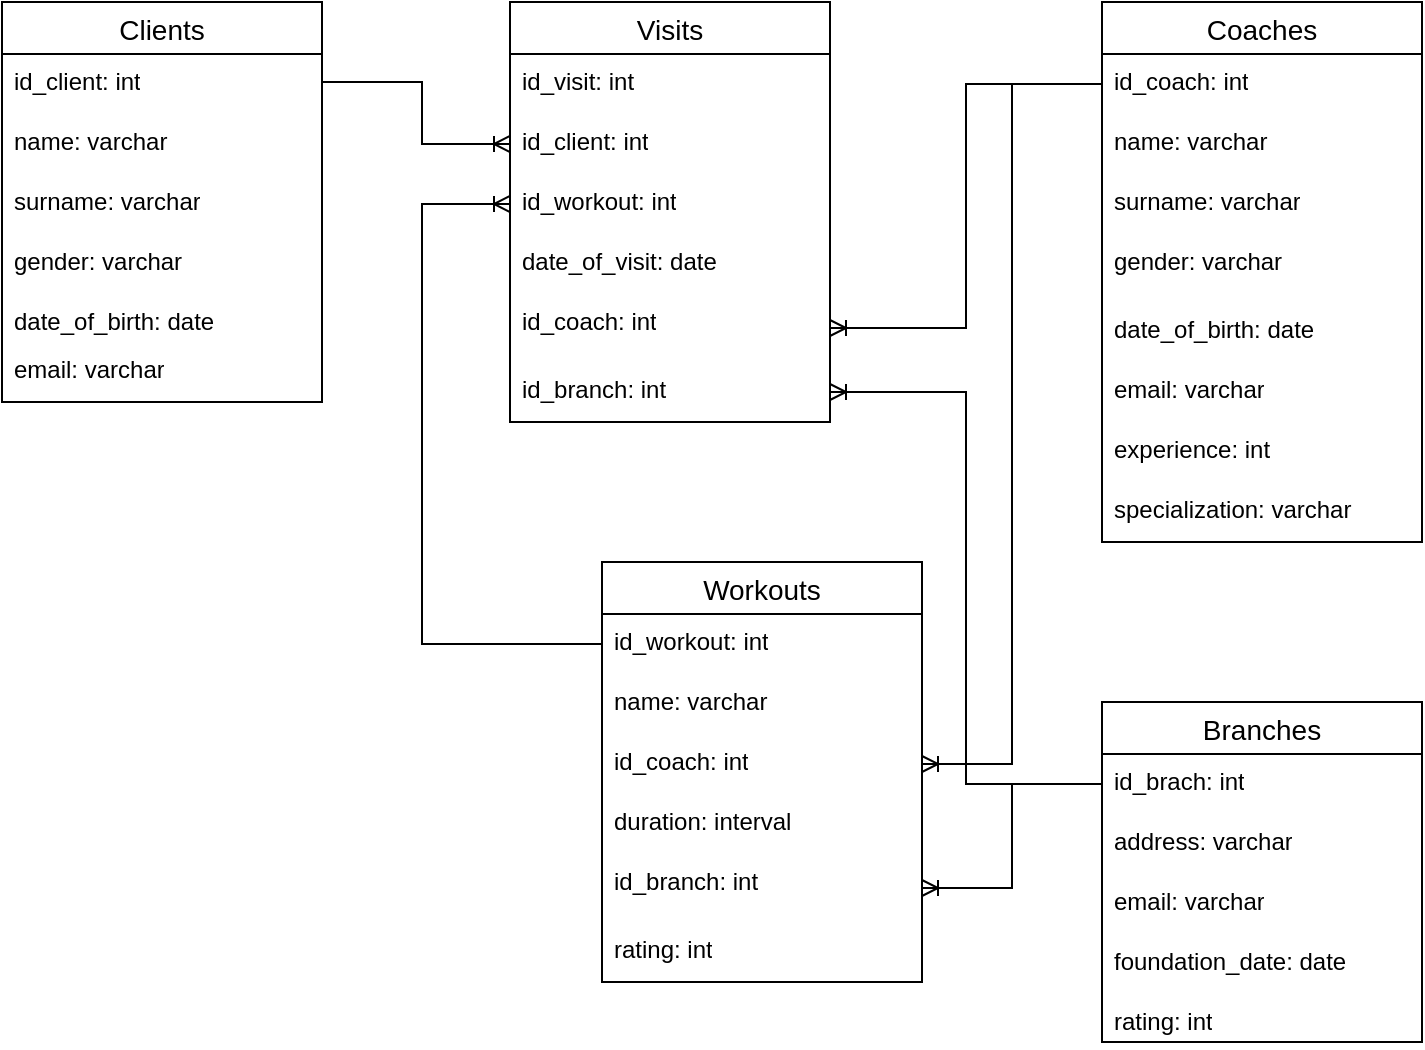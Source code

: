 <mxfile version="21.7.5" type="device" pages="2">
  <diagram id="_36kY9_IeTx-y85rGqsb" name="Page-2">
    <mxGraphModel dx="1620" dy="843" grid="1" gridSize="10" guides="1" tooltips="1" connect="1" arrows="1" fold="1" page="1" pageScale="1" pageWidth="827" pageHeight="1169" math="0" shadow="0">
      <root>
        <mxCell id="T2WFoz6-4aseo1yYDKCc-0" />
        <mxCell id="T2WFoz6-4aseo1yYDKCc-1" parent="T2WFoz6-4aseo1yYDKCc-0" />
        <mxCell id="22Q-Z8S6hGkLFM_43KHk-39" value="Clients" style="swimlane;fontStyle=0;childLayout=stackLayout;horizontal=1;startSize=26;horizontalStack=0;resizeParent=1;resizeParentMax=0;resizeLast=0;collapsible=1;marginBottom=0;align=center;fontSize=14;" parent="T2WFoz6-4aseo1yYDKCc-1" vertex="1">
          <mxGeometry x="80" y="160" width="160" height="200" as="geometry" />
        </mxCell>
        <mxCell id="22Q-Z8S6hGkLFM_43KHk-40" value="id_client: int" style="text;strokeColor=none;fillColor=none;spacingLeft=4;spacingRight=4;overflow=hidden;rotatable=0;points=[[0,0.5],[1,0.5]];portConstraint=eastwest;fontSize=12;whiteSpace=wrap;html=1;" parent="22Q-Z8S6hGkLFM_43KHk-39" vertex="1">
          <mxGeometry y="26" width="160" height="30" as="geometry" />
        </mxCell>
        <mxCell id="22Q-Z8S6hGkLFM_43KHk-41" value="name: varchar" style="text;strokeColor=none;fillColor=none;spacingLeft=4;spacingRight=4;overflow=hidden;rotatable=0;points=[[0,0.5],[1,0.5]];portConstraint=eastwest;fontSize=12;whiteSpace=wrap;html=1;" parent="22Q-Z8S6hGkLFM_43KHk-39" vertex="1">
          <mxGeometry y="56" width="160" height="30" as="geometry" />
        </mxCell>
        <mxCell id="22Q-Z8S6hGkLFM_43KHk-43" value="surname: varchar" style="text;strokeColor=none;fillColor=none;spacingLeft=4;spacingRight=4;overflow=hidden;rotatable=0;points=[[0,0.5],[1,0.5]];portConstraint=eastwest;fontSize=12;whiteSpace=wrap;html=1;" parent="22Q-Z8S6hGkLFM_43KHk-39" vertex="1">
          <mxGeometry y="86" width="160" height="30" as="geometry" />
        </mxCell>
        <mxCell id="22Q-Z8S6hGkLFM_43KHk-44" value="gender: varchar" style="text;strokeColor=none;fillColor=none;spacingLeft=4;spacingRight=4;overflow=hidden;rotatable=0;points=[[0,0.5],[1,0.5]];portConstraint=eastwest;fontSize=12;whiteSpace=wrap;html=1;" parent="22Q-Z8S6hGkLFM_43KHk-39" vertex="1">
          <mxGeometry y="116" width="160" height="30" as="geometry" />
        </mxCell>
        <mxCell id="22Q-Z8S6hGkLFM_43KHk-42" value="date_of_birth: date" style="text;strokeColor=none;fillColor=none;spacingLeft=4;spacingRight=4;overflow=hidden;rotatable=0;points=[[0,0.5],[1,0.5]];portConstraint=eastwest;fontSize=12;whiteSpace=wrap;html=1;" parent="22Q-Z8S6hGkLFM_43KHk-39" vertex="1">
          <mxGeometry y="146" width="160" height="24" as="geometry" />
        </mxCell>
        <mxCell id="22Q-Z8S6hGkLFM_43KHk-45" value="email: varchar" style="text;strokeColor=none;fillColor=none;spacingLeft=4;spacingRight=4;overflow=hidden;rotatable=0;points=[[0,0.5],[1,0.5]];portConstraint=eastwest;fontSize=12;whiteSpace=wrap;html=1;" parent="22Q-Z8S6hGkLFM_43KHk-39" vertex="1">
          <mxGeometry y="170" width="160" height="30" as="geometry" />
        </mxCell>
        <mxCell id="22Q-Z8S6hGkLFM_43KHk-46" value="Coaches" style="swimlane;fontStyle=0;childLayout=stackLayout;horizontal=1;startSize=26;horizontalStack=0;resizeParent=1;resizeParentMax=0;resizeLast=0;collapsible=1;marginBottom=0;align=center;fontSize=14;" parent="T2WFoz6-4aseo1yYDKCc-1" vertex="1">
          <mxGeometry x="630" y="160" width="160" height="270" as="geometry" />
        </mxCell>
        <mxCell id="22Q-Z8S6hGkLFM_43KHk-47" value="id_coach: int" style="text;strokeColor=none;fillColor=none;spacingLeft=4;spacingRight=4;overflow=hidden;rotatable=0;points=[[0,0.5],[1,0.5]];portConstraint=eastwest;fontSize=12;whiteSpace=wrap;html=1;" parent="22Q-Z8S6hGkLFM_43KHk-46" vertex="1">
          <mxGeometry y="26" width="160" height="30" as="geometry" />
        </mxCell>
        <mxCell id="22Q-Z8S6hGkLFM_43KHk-48" value="name: varchar" style="text;strokeColor=none;fillColor=none;spacingLeft=4;spacingRight=4;overflow=hidden;rotatable=0;points=[[0,0.5],[1,0.5]];portConstraint=eastwest;fontSize=12;whiteSpace=wrap;html=1;" parent="22Q-Z8S6hGkLFM_43KHk-46" vertex="1">
          <mxGeometry y="56" width="160" height="30" as="geometry" />
        </mxCell>
        <mxCell id="22Q-Z8S6hGkLFM_43KHk-49" value="surname: varchar" style="text;strokeColor=none;fillColor=none;spacingLeft=4;spacingRight=4;overflow=hidden;rotatable=0;points=[[0,0.5],[1,0.5]];portConstraint=eastwest;fontSize=12;whiteSpace=wrap;html=1;" parent="22Q-Z8S6hGkLFM_43KHk-46" vertex="1">
          <mxGeometry y="86" width="160" height="30" as="geometry" />
        </mxCell>
        <mxCell id="22Q-Z8S6hGkLFM_43KHk-50" value="gender: varchar" style="text;strokeColor=none;fillColor=none;spacingLeft=4;spacingRight=4;overflow=hidden;rotatable=0;points=[[0,0.5],[1,0.5]];portConstraint=eastwest;fontSize=12;whiteSpace=wrap;html=1;" parent="22Q-Z8S6hGkLFM_43KHk-46" vertex="1">
          <mxGeometry y="116" width="160" height="34" as="geometry" />
        </mxCell>
        <mxCell id="22Q-Z8S6hGkLFM_43KHk-51" value="date_of_birth: date" style="text;strokeColor=none;fillColor=none;spacingLeft=4;spacingRight=4;overflow=hidden;rotatable=0;points=[[0,0.5],[1,0.5]];portConstraint=eastwest;fontSize=12;whiteSpace=wrap;html=1;" parent="22Q-Z8S6hGkLFM_43KHk-46" vertex="1">
          <mxGeometry y="150" width="160" height="30" as="geometry" />
        </mxCell>
        <mxCell id="22Q-Z8S6hGkLFM_43KHk-54" value="email: varchar" style="text;strokeColor=none;fillColor=none;spacingLeft=4;spacingRight=4;overflow=hidden;rotatable=0;points=[[0,0.5],[1,0.5]];portConstraint=eastwest;fontSize=12;whiteSpace=wrap;html=1;" parent="22Q-Z8S6hGkLFM_43KHk-46" vertex="1">
          <mxGeometry y="180" width="160" height="30" as="geometry" />
        </mxCell>
        <mxCell id="22Q-Z8S6hGkLFM_43KHk-52" value="experience: int" style="text;strokeColor=none;fillColor=none;spacingLeft=4;spacingRight=4;overflow=hidden;rotatable=0;points=[[0,0.5],[1,0.5]];portConstraint=eastwest;fontSize=12;whiteSpace=wrap;html=1;" parent="22Q-Z8S6hGkLFM_43KHk-46" vertex="1">
          <mxGeometry y="210" width="160" height="30" as="geometry" />
        </mxCell>
        <mxCell id="22Q-Z8S6hGkLFM_43KHk-53" value="specialization: varchar" style="text;strokeColor=none;fillColor=none;spacingLeft=4;spacingRight=4;overflow=hidden;rotatable=0;points=[[0,0.5],[1,0.5]];portConstraint=eastwest;fontSize=12;whiteSpace=wrap;html=1;" parent="22Q-Z8S6hGkLFM_43KHk-46" vertex="1">
          <mxGeometry y="240" width="160" height="30" as="geometry" />
        </mxCell>
        <mxCell id="22Q-Z8S6hGkLFM_43KHk-55" value="Branches" style="swimlane;fontStyle=0;childLayout=stackLayout;horizontal=1;startSize=26;horizontalStack=0;resizeParent=1;resizeParentMax=0;resizeLast=0;collapsible=1;marginBottom=0;align=center;fontSize=14;" parent="T2WFoz6-4aseo1yYDKCc-1" vertex="1">
          <mxGeometry x="630" y="510" width="160" height="170" as="geometry" />
        </mxCell>
        <mxCell id="22Q-Z8S6hGkLFM_43KHk-56" value="id_brach: int" style="text;strokeColor=none;fillColor=none;spacingLeft=4;spacingRight=4;overflow=hidden;rotatable=0;points=[[0,0.5],[1,0.5]];portConstraint=eastwest;fontSize=12;whiteSpace=wrap;html=1;" parent="22Q-Z8S6hGkLFM_43KHk-55" vertex="1">
          <mxGeometry y="26" width="160" height="30" as="geometry" />
        </mxCell>
        <mxCell id="22Q-Z8S6hGkLFM_43KHk-57" value="address: varchar" style="text;strokeColor=none;fillColor=none;spacingLeft=4;spacingRight=4;overflow=hidden;rotatable=0;points=[[0,0.5],[1,0.5]];portConstraint=eastwest;fontSize=12;whiteSpace=wrap;html=1;" parent="22Q-Z8S6hGkLFM_43KHk-55" vertex="1">
          <mxGeometry y="56" width="160" height="30" as="geometry" />
        </mxCell>
        <mxCell id="22Q-Z8S6hGkLFM_43KHk-58" value="email: varchar" style="text;strokeColor=none;fillColor=none;spacingLeft=4;spacingRight=4;overflow=hidden;rotatable=0;points=[[0,0.5],[1,0.5]];portConstraint=eastwest;fontSize=12;whiteSpace=wrap;html=1;" parent="22Q-Z8S6hGkLFM_43KHk-55" vertex="1">
          <mxGeometry y="86" width="160" height="30" as="geometry" />
        </mxCell>
        <mxCell id="22Q-Z8S6hGkLFM_43KHk-59" value="foundation_date: date" style="text;strokeColor=none;fillColor=none;spacingLeft=4;spacingRight=4;overflow=hidden;rotatable=0;points=[[0,0.5],[1,0.5]];portConstraint=eastwest;fontSize=12;whiteSpace=wrap;html=1;" parent="22Q-Z8S6hGkLFM_43KHk-55" vertex="1">
          <mxGeometry y="116" width="160" height="30" as="geometry" />
        </mxCell>
        <mxCell id="22Q-Z8S6hGkLFM_43KHk-60" value="rating: int" style="text;strokeColor=none;fillColor=none;spacingLeft=4;spacingRight=4;overflow=hidden;rotatable=0;points=[[0,0.5],[1,0.5]];portConstraint=eastwest;fontSize=12;whiteSpace=wrap;html=1;" parent="22Q-Z8S6hGkLFM_43KHk-55" vertex="1">
          <mxGeometry y="146" width="160" height="24" as="geometry" />
        </mxCell>
        <mxCell id="22Q-Z8S6hGkLFM_43KHk-62" value="Workouts" style="swimlane;fontStyle=0;childLayout=stackLayout;horizontal=1;startSize=26;horizontalStack=0;resizeParent=1;resizeParentMax=0;resizeLast=0;collapsible=1;marginBottom=0;align=center;fontSize=14;" parent="T2WFoz6-4aseo1yYDKCc-1" vertex="1">
          <mxGeometry x="380" y="440" width="160" height="210" as="geometry" />
        </mxCell>
        <mxCell id="22Q-Z8S6hGkLFM_43KHk-63" value="id_workout: int" style="text;strokeColor=none;fillColor=none;spacingLeft=4;spacingRight=4;overflow=hidden;rotatable=0;points=[[0,0.5],[1,0.5]];portConstraint=eastwest;fontSize=12;whiteSpace=wrap;html=1;" parent="22Q-Z8S6hGkLFM_43KHk-62" vertex="1">
          <mxGeometry y="26" width="160" height="30" as="geometry" />
        </mxCell>
        <mxCell id="22Q-Z8S6hGkLFM_43KHk-64" value="name: varchar" style="text;strokeColor=none;fillColor=none;spacingLeft=4;spacingRight=4;overflow=hidden;rotatable=0;points=[[0,0.5],[1,0.5]];portConstraint=eastwest;fontSize=12;whiteSpace=wrap;html=1;" parent="22Q-Z8S6hGkLFM_43KHk-62" vertex="1">
          <mxGeometry y="56" width="160" height="30" as="geometry" />
        </mxCell>
        <mxCell id="22Q-Z8S6hGkLFM_43KHk-65" value="id_coach: int" style="text;strokeColor=none;fillColor=none;spacingLeft=4;spacingRight=4;overflow=hidden;rotatable=0;points=[[0,0.5],[1,0.5]];portConstraint=eastwest;fontSize=12;whiteSpace=wrap;html=1;" parent="22Q-Z8S6hGkLFM_43KHk-62" vertex="1">
          <mxGeometry y="86" width="160" height="30" as="geometry" />
        </mxCell>
        <mxCell id="22Q-Z8S6hGkLFM_43KHk-66" value="duration: interval" style="text;strokeColor=none;fillColor=none;spacingLeft=4;spacingRight=4;overflow=hidden;rotatable=0;points=[[0,0.5],[1,0.5]];portConstraint=eastwest;fontSize=12;whiteSpace=wrap;html=1;" parent="22Q-Z8S6hGkLFM_43KHk-62" vertex="1">
          <mxGeometry y="116" width="160" height="30" as="geometry" />
        </mxCell>
        <mxCell id="22Q-Z8S6hGkLFM_43KHk-67" value="id_branch: int" style="text;strokeColor=none;fillColor=none;spacingLeft=4;spacingRight=4;overflow=hidden;rotatable=0;points=[[0,0.5],[1,0.5]];portConstraint=eastwest;fontSize=12;whiteSpace=wrap;html=1;" parent="22Q-Z8S6hGkLFM_43KHk-62" vertex="1">
          <mxGeometry y="146" width="160" height="34" as="geometry" />
        </mxCell>
        <mxCell id="22Q-Z8S6hGkLFM_43KHk-68" value="rating: int" style="text;strokeColor=none;fillColor=none;spacingLeft=4;spacingRight=4;overflow=hidden;rotatable=0;points=[[0,0.5],[1,0.5]];portConstraint=eastwest;fontSize=12;whiteSpace=wrap;html=1;" parent="22Q-Z8S6hGkLFM_43KHk-62" vertex="1">
          <mxGeometry y="180" width="160" height="30" as="geometry" />
        </mxCell>
        <mxCell id="22Q-Z8S6hGkLFM_43KHk-69" value="Visits" style="swimlane;fontStyle=0;childLayout=stackLayout;horizontal=1;startSize=26;horizontalStack=0;resizeParent=1;resizeParentMax=0;resizeLast=0;collapsible=1;marginBottom=0;align=center;fontSize=14;" parent="T2WFoz6-4aseo1yYDKCc-1" vertex="1">
          <mxGeometry x="334" y="160" width="160" height="210" as="geometry" />
        </mxCell>
        <mxCell id="22Q-Z8S6hGkLFM_43KHk-70" value="id_visit: int" style="text;strokeColor=none;fillColor=none;spacingLeft=4;spacingRight=4;overflow=hidden;rotatable=0;points=[[0,0.5],[1,0.5]];portConstraint=eastwest;fontSize=12;whiteSpace=wrap;html=1;" parent="22Q-Z8S6hGkLFM_43KHk-69" vertex="1">
          <mxGeometry y="26" width="160" height="30" as="geometry" />
        </mxCell>
        <mxCell id="22Q-Z8S6hGkLFM_43KHk-71" value="id_client: int" style="text;strokeColor=none;fillColor=none;spacingLeft=4;spacingRight=4;overflow=hidden;rotatable=0;points=[[0,0.5],[1,0.5]];portConstraint=eastwest;fontSize=12;whiteSpace=wrap;html=1;" parent="22Q-Z8S6hGkLFM_43KHk-69" vertex="1">
          <mxGeometry y="56" width="160" height="30" as="geometry" />
        </mxCell>
        <mxCell id="22Q-Z8S6hGkLFM_43KHk-72" value="id_workout: int" style="text;strokeColor=none;fillColor=none;spacingLeft=4;spacingRight=4;overflow=hidden;rotatable=0;points=[[0,0.5],[1,0.5]];portConstraint=eastwest;fontSize=12;whiteSpace=wrap;html=1;" parent="22Q-Z8S6hGkLFM_43KHk-69" vertex="1">
          <mxGeometry y="86" width="160" height="30" as="geometry" />
        </mxCell>
        <mxCell id="22Q-Z8S6hGkLFM_43KHk-73" value="date_of_visit: date" style="text;strokeColor=none;fillColor=none;spacingLeft=4;spacingRight=4;overflow=hidden;rotatable=0;points=[[0,0.5],[1,0.5]];portConstraint=eastwest;fontSize=12;whiteSpace=wrap;html=1;" parent="22Q-Z8S6hGkLFM_43KHk-69" vertex="1">
          <mxGeometry y="116" width="160" height="30" as="geometry" />
        </mxCell>
        <mxCell id="22Q-Z8S6hGkLFM_43KHk-74" value="id_coach: int" style="text;strokeColor=none;fillColor=none;spacingLeft=4;spacingRight=4;overflow=hidden;rotatable=0;points=[[0,0.5],[1,0.5]];portConstraint=eastwest;fontSize=12;whiteSpace=wrap;html=1;" parent="22Q-Z8S6hGkLFM_43KHk-69" vertex="1">
          <mxGeometry y="146" width="160" height="34" as="geometry" />
        </mxCell>
        <mxCell id="22Q-Z8S6hGkLFM_43KHk-75" value="id_branch: int" style="text;strokeColor=none;fillColor=none;spacingLeft=4;spacingRight=4;overflow=hidden;rotatable=0;points=[[0,0.5],[1,0.5]];portConstraint=eastwest;fontSize=12;whiteSpace=wrap;html=1;" parent="22Q-Z8S6hGkLFM_43KHk-69" vertex="1">
          <mxGeometry y="180" width="160" height="30" as="geometry" />
        </mxCell>
        <mxCell id="22Q-Z8S6hGkLFM_43KHk-77" value="" style="edgeStyle=orthogonalEdgeStyle;fontSize=12;html=1;endArrow=ERoneToMany;rounded=0;entryX=0;entryY=0.5;entryDx=0;entryDy=0;" parent="T2WFoz6-4aseo1yYDKCc-1" target="22Q-Z8S6hGkLFM_43KHk-71" edge="1">
          <mxGeometry width="100" height="100" relative="1" as="geometry">
            <mxPoint x="240" y="200" as="sourcePoint" />
            <mxPoint x="340" y="100" as="targetPoint" />
            <Array as="points">
              <mxPoint x="290" y="200" />
              <mxPoint x="290" y="231" />
            </Array>
          </mxGeometry>
        </mxCell>
        <mxCell id="22Q-Z8S6hGkLFM_43KHk-78" value="" style="edgeStyle=orthogonalEdgeStyle;fontSize=12;html=1;endArrow=ERoneToMany;rounded=0;exitX=0;exitY=0.5;exitDx=0;exitDy=0;entryX=1;entryY=0.5;entryDx=0;entryDy=0;" parent="T2WFoz6-4aseo1yYDKCc-1" source="22Q-Z8S6hGkLFM_43KHk-47" target="22Q-Z8S6hGkLFM_43KHk-65" edge="1">
          <mxGeometry width="100" height="100" relative="1" as="geometry">
            <mxPoint x="536" y="130" as="sourcePoint" />
            <mxPoint x="560" y="490" as="targetPoint" />
          </mxGeometry>
        </mxCell>
        <mxCell id="22Q-Z8S6hGkLFM_43KHk-79" value="" style="edgeStyle=orthogonalEdgeStyle;fontSize=12;html=1;endArrow=ERoneToMany;rounded=0;exitX=0;exitY=0.5;exitDx=0;exitDy=0;entryX=1;entryY=0.5;entryDx=0;entryDy=0;" parent="T2WFoz6-4aseo1yYDKCc-1" source="22Q-Z8S6hGkLFM_43KHk-56" target="22Q-Z8S6hGkLFM_43KHk-67" edge="1">
          <mxGeometry width="100" height="100" relative="1" as="geometry">
            <mxPoint x="640" y="211" as="sourcePoint" />
            <mxPoint x="550" y="551" as="targetPoint" />
          </mxGeometry>
        </mxCell>
        <mxCell id="22Q-Z8S6hGkLFM_43KHk-81" value="" style="edgeStyle=orthogonalEdgeStyle;fontSize=12;html=1;endArrow=ERoneToMany;rounded=0;entryX=1;entryY=0.5;entryDx=0;entryDy=0;exitX=0;exitY=0.5;exitDx=0;exitDy=0;" parent="T2WFoz6-4aseo1yYDKCc-1" source="22Q-Z8S6hGkLFM_43KHk-47" target="22Q-Z8S6hGkLFM_43KHk-74" edge="1">
          <mxGeometry width="100" height="100" relative="1" as="geometry">
            <mxPoint x="540" y="170" as="sourcePoint" />
            <mxPoint x="630" y="101" as="targetPoint" />
          </mxGeometry>
        </mxCell>
        <mxCell id="22Q-Z8S6hGkLFM_43KHk-82" value="" style="edgeStyle=orthogonalEdgeStyle;fontSize=12;html=1;endArrow=ERoneToMany;rounded=0;entryX=1;entryY=0.5;entryDx=0;entryDy=0;exitX=0;exitY=0.5;exitDx=0;exitDy=0;" parent="T2WFoz6-4aseo1yYDKCc-1" source="22Q-Z8S6hGkLFM_43KHk-56" target="22Q-Z8S6hGkLFM_43KHk-75" edge="1">
          <mxGeometry width="100" height="100" relative="1" as="geometry">
            <mxPoint x="576" y="550" as="sourcePoint" />
            <mxPoint x="440" y="355" as="targetPoint" />
          </mxGeometry>
        </mxCell>
        <mxCell id="5ikr9E_dsyKlIRpgO7ZT-0" value="" style="edgeStyle=orthogonalEdgeStyle;fontSize=12;html=1;endArrow=ERoneToMany;rounded=0;entryX=0;entryY=0.5;entryDx=0;entryDy=0;exitX=0;exitY=0.5;exitDx=0;exitDy=0;" edge="1" parent="T2WFoz6-4aseo1yYDKCc-1" source="22Q-Z8S6hGkLFM_43KHk-63" target="22Q-Z8S6hGkLFM_43KHk-72">
          <mxGeometry width="100" height="100" relative="1" as="geometry">
            <mxPoint x="250" y="210" as="sourcePoint" />
            <mxPoint x="344" y="241" as="targetPoint" />
            <Array as="points">
              <mxPoint x="290" y="481" />
              <mxPoint x="290" y="261" />
            </Array>
          </mxGeometry>
        </mxCell>
      </root>
    </mxGraphModel>
  </diagram>
  <diagram id="tDGglo3VMJFBYRjeejf7" name="Page-1">
    <mxGraphModel dx="1360" dy="862" grid="1" gridSize="10" guides="1" tooltips="1" connect="1" arrows="1" fold="1" page="1" pageScale="1" pageWidth="827" pageHeight="1169" math="0" shadow="0">
      <root>
        <mxCell id="0" />
        <mxCell id="1" parent="0" />
        <mxCell id="TjxegU9jEdXGONsmLAuh-28" value="Статус экзекутора - работает/в отпуске" style="text;html=1;align=center;verticalAlign=middle;resizable=0;points=[];autosize=1;" parent="1" vertex="1">
          <mxGeometry x="20" y="290" width="230" height="20" as="geometry" />
        </mxCell>
        <mxCell id="TjxegU9jEdXGONsmLAuh-57" value="Relatives" style="shape=table;startSize=30;container=1;collapsible=1;childLayout=tableLayout;fixedRows=1;rowLines=0;fontStyle=1;align=center;resizeLast=1;" parent="1" vertex="1">
          <mxGeometry x="500" y="440" width="180" height="220" as="geometry" />
        </mxCell>
        <mxCell id="TjxegU9jEdXGONsmLAuh-58" value="" style="shape=partialRectangle;collapsible=0;dropTarget=0;pointerEvents=0;fillColor=none;top=0;left=0;bottom=1;right=0;points=[[0,0.5],[1,0.5]];portConstraint=eastwest;" parent="TjxegU9jEdXGONsmLAuh-57" vertex="1">
          <mxGeometry y="30" width="180" height="30" as="geometry" />
        </mxCell>
        <mxCell id="TjxegU9jEdXGONsmLAuh-59" value="PK" style="shape=partialRectangle;connectable=0;fillColor=none;top=0;left=0;bottom=0;right=0;fontStyle=1;overflow=hidden;" parent="TjxegU9jEdXGONsmLAuh-58" vertex="1">
          <mxGeometry width="30" height="30" as="geometry" />
        </mxCell>
        <mxCell id="TjxegU9jEdXGONsmLAuh-60" value="RelativeID" style="shape=partialRectangle;connectable=0;fillColor=none;top=0;left=0;bottom=0;right=0;align=left;spacingLeft=6;fontStyle=5;overflow=hidden;" parent="TjxegU9jEdXGONsmLAuh-58" vertex="1">
          <mxGeometry x="30" width="150" height="30" as="geometry" />
        </mxCell>
        <mxCell id="TjxegU9jEdXGONsmLAuh-61" value="" style="shape=partialRectangle;collapsible=0;dropTarget=0;pointerEvents=0;fillColor=none;top=0;left=0;bottom=0;right=0;points=[[0,0.5],[1,0.5]];portConstraint=eastwest;" parent="TjxegU9jEdXGONsmLAuh-57" vertex="1">
          <mxGeometry y="60" width="180" height="30" as="geometry" />
        </mxCell>
        <mxCell id="TjxegU9jEdXGONsmLAuh-62" value="FK" style="shape=partialRectangle;connectable=0;fillColor=none;top=0;left=0;bottom=0;right=0;editable=1;overflow=hidden;" parent="TjxegU9jEdXGONsmLAuh-61" vertex="1">
          <mxGeometry width="30" height="30" as="geometry" />
        </mxCell>
        <mxCell id="TjxegU9jEdXGONsmLAuh-63" value="DeptorID" style="shape=partialRectangle;connectable=0;fillColor=none;top=0;left=0;bottom=0;right=0;align=left;spacingLeft=6;overflow=hidden;" parent="TjxegU9jEdXGONsmLAuh-61" vertex="1">
          <mxGeometry x="30" width="150" height="30" as="geometry" />
        </mxCell>
        <mxCell id="TjxegU9jEdXGONsmLAuh-64" value="" style="shape=partialRectangle;collapsible=0;dropTarget=0;pointerEvents=0;fillColor=none;top=0;left=0;bottom=0;right=0;points=[[0,0.5],[1,0.5]];portConstraint=eastwest;" parent="TjxegU9jEdXGONsmLAuh-57" vertex="1">
          <mxGeometry y="90" width="180" height="30" as="geometry" />
        </mxCell>
        <mxCell id="TjxegU9jEdXGONsmLAuh-65" value="" style="shape=partialRectangle;connectable=0;fillColor=none;top=0;left=0;bottom=0;right=0;editable=1;overflow=hidden;" parent="TjxegU9jEdXGONsmLAuh-64" vertex="1">
          <mxGeometry width="30" height="30" as="geometry" />
        </mxCell>
        <mxCell id="TjxegU9jEdXGONsmLAuh-66" value="FirstName" style="shape=partialRectangle;connectable=0;fillColor=none;top=0;left=0;bottom=0;right=0;align=left;spacingLeft=6;overflow=hidden;" parent="TjxegU9jEdXGONsmLAuh-64" vertex="1">
          <mxGeometry x="30" width="150" height="30" as="geometry" />
        </mxCell>
        <mxCell id="TjxegU9jEdXGONsmLAuh-76" style="shape=partialRectangle;collapsible=0;dropTarget=0;pointerEvents=0;fillColor=none;top=0;left=0;bottom=0;right=0;points=[[0,0.5],[1,0.5]];portConstraint=eastwest;" parent="TjxegU9jEdXGONsmLAuh-57" vertex="1">
          <mxGeometry y="120" width="180" height="30" as="geometry" />
        </mxCell>
        <mxCell id="TjxegU9jEdXGONsmLAuh-77" style="shape=partialRectangle;connectable=0;fillColor=none;top=0;left=0;bottom=0;right=0;editable=1;overflow=hidden;" parent="TjxegU9jEdXGONsmLAuh-76" vertex="1">
          <mxGeometry width="30" height="30" as="geometry" />
        </mxCell>
        <mxCell id="TjxegU9jEdXGONsmLAuh-78" value="SecondName" style="shape=partialRectangle;connectable=0;fillColor=none;top=0;left=0;bottom=0;right=0;align=left;spacingLeft=6;overflow=hidden;" parent="TjxegU9jEdXGONsmLAuh-76" vertex="1">
          <mxGeometry x="30" width="150" height="30" as="geometry" />
        </mxCell>
        <mxCell id="TjxegU9jEdXGONsmLAuh-67" value="" style="shape=partialRectangle;collapsible=0;dropTarget=0;pointerEvents=0;fillColor=none;top=0;left=0;bottom=0;right=0;points=[[0,0.5],[1,0.5]];portConstraint=eastwest;" parent="TjxegU9jEdXGONsmLAuh-57" vertex="1">
          <mxGeometry y="150" width="180" height="30" as="geometry" />
        </mxCell>
        <mxCell id="TjxegU9jEdXGONsmLAuh-68" value="" style="shape=partialRectangle;connectable=0;fillColor=none;top=0;left=0;bottom=0;right=0;editable=1;overflow=hidden;" parent="TjxegU9jEdXGONsmLAuh-67" vertex="1">
          <mxGeometry width="30" height="30" as="geometry" />
        </mxCell>
        <mxCell id="TjxegU9jEdXGONsmLAuh-69" value="TelephoneNumber" style="shape=partialRectangle;connectable=0;fillColor=none;top=0;left=0;bottom=0;right=0;align=left;spacingLeft=6;overflow=hidden;" parent="TjxegU9jEdXGONsmLAuh-67" vertex="1">
          <mxGeometry x="30" width="150" height="30" as="geometry" />
        </mxCell>
        <mxCell id="TjxegU9jEdXGONsmLAuh-80" style="shape=partialRectangle;collapsible=0;dropTarget=0;pointerEvents=0;fillColor=none;top=0;left=0;bottom=0;right=0;points=[[0,0.5],[1,0.5]];portConstraint=eastwest;" parent="TjxegU9jEdXGONsmLAuh-57" vertex="1">
          <mxGeometry y="180" width="180" height="30" as="geometry" />
        </mxCell>
        <mxCell id="TjxegU9jEdXGONsmLAuh-81" style="shape=partialRectangle;connectable=0;fillColor=none;top=0;left=0;bottom=0;right=0;editable=1;overflow=hidden;" parent="TjxegU9jEdXGONsmLAuh-80" vertex="1">
          <mxGeometry width="30" height="30" as="geometry" />
        </mxCell>
        <mxCell id="TjxegU9jEdXGONsmLAuh-82" value="HomeAdress" style="shape=partialRectangle;connectable=0;fillColor=none;top=0;left=0;bottom=0;right=0;align=left;spacingLeft=6;overflow=hidden;" parent="TjxegU9jEdXGONsmLAuh-80" vertex="1">
          <mxGeometry x="30" width="150" height="30" as="geometry" />
        </mxCell>
        <mxCell id="TjxegU9jEdXGONsmLAuh-83" value="Debtor" style="shape=table;startSize=30;container=1;collapsible=1;childLayout=tableLayout;fixedRows=1;rowLines=0;fontStyle=1;align=center;resizeLast=1;" parent="1" vertex="1">
          <mxGeometry x="620" y="10" width="180" height="340" as="geometry" />
        </mxCell>
        <mxCell id="TjxegU9jEdXGONsmLAuh-84" value="" style="shape=partialRectangle;collapsible=0;dropTarget=0;pointerEvents=0;fillColor=none;top=0;left=0;bottom=1;right=0;points=[[0,0.5],[1,0.5]];portConstraint=eastwest;" parent="TjxegU9jEdXGONsmLAuh-83" vertex="1">
          <mxGeometry y="30" width="180" height="30" as="geometry" />
        </mxCell>
        <mxCell id="TjxegU9jEdXGONsmLAuh-85" value="PK" style="shape=partialRectangle;connectable=0;fillColor=none;top=0;left=0;bottom=0;right=0;fontStyle=1;overflow=hidden;" parent="TjxegU9jEdXGONsmLAuh-84" vertex="1">
          <mxGeometry width="30" height="30" as="geometry" />
        </mxCell>
        <mxCell id="TjxegU9jEdXGONsmLAuh-86" value="DebtorID" style="shape=partialRectangle;connectable=0;fillColor=none;top=0;left=0;bottom=0;right=0;align=left;spacingLeft=6;fontStyle=5;overflow=hidden;" parent="TjxegU9jEdXGONsmLAuh-84" vertex="1">
          <mxGeometry x="30" width="150" height="30" as="geometry" />
        </mxCell>
        <mxCell id="TjxegU9jEdXGONsmLAuh-87" value="" style="shape=partialRectangle;collapsible=0;dropTarget=0;pointerEvents=0;fillColor=none;top=0;left=0;bottom=0;right=0;points=[[0,0.5],[1,0.5]];portConstraint=eastwest;" parent="TjxegU9jEdXGONsmLAuh-83" vertex="1">
          <mxGeometry y="60" width="180" height="30" as="geometry" />
        </mxCell>
        <mxCell id="TjxegU9jEdXGONsmLAuh-88" value="FK" style="shape=partialRectangle;connectable=0;fillColor=none;top=0;left=0;bottom=0;right=0;editable=1;overflow=hidden;" parent="TjxegU9jEdXGONsmLAuh-87" vertex="1">
          <mxGeometry width="30" height="30" as="geometry" />
        </mxCell>
        <mxCell id="TjxegU9jEdXGONsmLAuh-89" value="BankID" style="shape=partialRectangle;connectable=0;fillColor=none;top=0;left=0;bottom=0;right=0;align=left;spacingLeft=6;overflow=hidden;" parent="TjxegU9jEdXGONsmLAuh-87" vertex="1">
          <mxGeometry x="30" width="150" height="30" as="geometry" />
        </mxCell>
        <mxCell id="TjxegU9jEdXGONsmLAuh-102" style="shape=partialRectangle;collapsible=0;dropTarget=0;pointerEvents=0;fillColor=none;top=0;left=0;bottom=0;right=0;points=[[0,0.5],[1,0.5]];portConstraint=eastwest;" parent="TjxegU9jEdXGONsmLAuh-83" vertex="1">
          <mxGeometry y="90" width="180" height="30" as="geometry" />
        </mxCell>
        <mxCell id="TjxegU9jEdXGONsmLAuh-103" value="FK" style="shape=partialRectangle;connectable=0;fillColor=none;top=0;left=0;bottom=0;right=0;editable=1;overflow=hidden;" parent="TjxegU9jEdXGONsmLAuh-102" vertex="1">
          <mxGeometry width="30" height="30" as="geometry" />
        </mxCell>
        <mxCell id="TjxegU9jEdXGONsmLAuh-104" value="ExecutorID" style="shape=partialRectangle;connectable=0;fillColor=none;top=0;left=0;bottom=0;right=0;align=left;spacingLeft=6;overflow=hidden;" parent="TjxegU9jEdXGONsmLAuh-102" vertex="1">
          <mxGeometry x="30" width="150" height="30" as="geometry" />
        </mxCell>
        <mxCell id="TjxegU9jEdXGONsmLAuh-105" style="shape=partialRectangle;collapsible=0;dropTarget=0;pointerEvents=0;fillColor=none;top=0;left=0;bottom=0;right=0;points=[[0,0.5],[1,0.5]];portConstraint=eastwest;" parent="TjxegU9jEdXGONsmLAuh-83" vertex="1">
          <mxGeometry y="120" width="180" height="30" as="geometry" />
        </mxCell>
        <mxCell id="TjxegU9jEdXGONsmLAuh-106" value="" style="shape=partialRectangle;connectable=0;fillColor=none;top=0;left=0;bottom=0;right=0;editable=1;overflow=hidden;" parent="TjxegU9jEdXGONsmLAuh-105" vertex="1">
          <mxGeometry width="30" height="30" as="geometry" />
        </mxCell>
        <mxCell id="TjxegU9jEdXGONsmLAuh-107" value="" style="shape=partialRectangle;connectable=0;fillColor=none;top=0;left=0;bottom=0;right=0;align=left;spacingLeft=6;overflow=hidden;" parent="TjxegU9jEdXGONsmLAuh-105" vertex="1">
          <mxGeometry x="30" width="150" height="30" as="geometry" />
        </mxCell>
        <mxCell id="TjxegU9jEdXGONsmLAuh-90" value="" style="shape=partialRectangle;collapsible=0;dropTarget=0;pointerEvents=0;fillColor=none;top=0;left=0;bottom=0;right=0;points=[[0,0.5],[1,0.5]];portConstraint=eastwest;" parent="TjxegU9jEdXGONsmLAuh-83" vertex="1">
          <mxGeometry y="150" width="180" height="30" as="geometry" />
        </mxCell>
        <mxCell id="TjxegU9jEdXGONsmLAuh-91" value="" style="shape=partialRectangle;connectable=0;fillColor=none;top=0;left=0;bottom=0;right=0;editable=1;overflow=hidden;" parent="TjxegU9jEdXGONsmLAuh-90" vertex="1">
          <mxGeometry width="30" height="30" as="geometry" />
        </mxCell>
        <mxCell id="TjxegU9jEdXGONsmLAuh-92" value="FirstName" style="shape=partialRectangle;connectable=0;fillColor=none;top=0;left=0;bottom=0;right=0;align=left;spacingLeft=6;overflow=hidden;" parent="TjxegU9jEdXGONsmLAuh-90" vertex="1">
          <mxGeometry x="30" width="150" height="30" as="geometry" />
        </mxCell>
        <mxCell id="TjxegU9jEdXGONsmLAuh-93" style="shape=partialRectangle;collapsible=0;dropTarget=0;pointerEvents=0;fillColor=none;top=0;left=0;bottom=0;right=0;points=[[0,0.5],[1,0.5]];portConstraint=eastwest;" parent="TjxegU9jEdXGONsmLAuh-83" vertex="1">
          <mxGeometry y="180" width="180" height="30" as="geometry" />
        </mxCell>
        <mxCell id="TjxegU9jEdXGONsmLAuh-94" style="shape=partialRectangle;connectable=0;fillColor=none;top=0;left=0;bottom=0;right=0;editable=1;overflow=hidden;" parent="TjxegU9jEdXGONsmLAuh-93" vertex="1">
          <mxGeometry width="30" height="30" as="geometry" />
        </mxCell>
        <mxCell id="TjxegU9jEdXGONsmLAuh-95" value="SecondName" style="shape=partialRectangle;connectable=0;fillColor=none;top=0;left=0;bottom=0;right=0;align=left;spacingLeft=6;overflow=hidden;" parent="TjxegU9jEdXGONsmLAuh-93" vertex="1">
          <mxGeometry x="30" width="150" height="30" as="geometry" />
        </mxCell>
        <mxCell id="TjxegU9jEdXGONsmLAuh-108" style="shape=partialRectangle;collapsible=0;dropTarget=0;pointerEvents=0;fillColor=none;top=0;left=0;bottom=0;right=0;points=[[0,0.5],[1,0.5]];portConstraint=eastwest;" parent="TjxegU9jEdXGONsmLAuh-83" vertex="1">
          <mxGeometry y="210" width="180" height="30" as="geometry" />
        </mxCell>
        <mxCell id="TjxegU9jEdXGONsmLAuh-109" style="shape=partialRectangle;connectable=0;fillColor=none;top=0;left=0;bottom=0;right=0;editable=1;overflow=hidden;" parent="TjxegU9jEdXGONsmLAuh-108" vertex="1">
          <mxGeometry width="30" height="30" as="geometry" />
        </mxCell>
        <mxCell id="TjxegU9jEdXGONsmLAuh-110" value="PassportNumber" style="shape=partialRectangle;connectable=0;fillColor=none;top=0;left=0;bottom=0;right=0;align=left;spacingLeft=6;overflow=hidden;" parent="TjxegU9jEdXGONsmLAuh-108" vertex="1">
          <mxGeometry x="30" width="150" height="30" as="geometry" />
        </mxCell>
        <mxCell id="TjxegU9jEdXGONsmLAuh-96" value="" style="shape=partialRectangle;collapsible=0;dropTarget=0;pointerEvents=0;fillColor=none;top=0;left=0;bottom=0;right=0;points=[[0,0.5],[1,0.5]];portConstraint=eastwest;" parent="TjxegU9jEdXGONsmLAuh-83" vertex="1">
          <mxGeometry y="240" width="180" height="30" as="geometry" />
        </mxCell>
        <mxCell id="TjxegU9jEdXGONsmLAuh-97" value="" style="shape=partialRectangle;connectable=0;fillColor=none;top=0;left=0;bottom=0;right=0;editable=1;overflow=hidden;" parent="TjxegU9jEdXGONsmLAuh-96" vertex="1">
          <mxGeometry width="30" height="30" as="geometry" />
        </mxCell>
        <mxCell id="TjxegU9jEdXGONsmLAuh-98" value="TelephoneNumber" style="shape=partialRectangle;connectable=0;fillColor=none;top=0;left=0;bottom=0;right=0;align=left;spacingLeft=6;overflow=hidden;" parent="TjxegU9jEdXGONsmLAuh-96" vertex="1">
          <mxGeometry x="30" width="150" height="30" as="geometry" />
        </mxCell>
        <mxCell id="TjxegU9jEdXGONsmLAuh-99" style="shape=partialRectangle;collapsible=0;dropTarget=0;pointerEvents=0;fillColor=none;top=0;left=0;bottom=0;right=0;points=[[0,0.5],[1,0.5]];portConstraint=eastwest;" parent="TjxegU9jEdXGONsmLAuh-83" vertex="1">
          <mxGeometry y="270" width="180" height="30" as="geometry" />
        </mxCell>
        <mxCell id="TjxegU9jEdXGONsmLAuh-100" style="shape=partialRectangle;connectable=0;fillColor=none;top=0;left=0;bottom=0;right=0;editable=1;overflow=hidden;" parent="TjxegU9jEdXGONsmLAuh-99" vertex="1">
          <mxGeometry width="30" height="30" as="geometry" />
        </mxCell>
        <mxCell id="TjxegU9jEdXGONsmLAuh-101" value="HomeAdress" style="shape=partialRectangle;connectable=0;fillColor=none;top=0;left=0;bottom=0;right=0;align=left;spacingLeft=6;overflow=hidden;" parent="TjxegU9jEdXGONsmLAuh-99" vertex="1">
          <mxGeometry x="30" width="150" height="30" as="geometry" />
        </mxCell>
        <mxCell id="TjxegU9jEdXGONsmLAuh-111" style="shape=partialRectangle;collapsible=0;dropTarget=0;pointerEvents=0;fillColor=none;top=0;left=0;bottom=0;right=0;points=[[0,0.5],[1,0.5]];portConstraint=eastwest;" parent="TjxegU9jEdXGONsmLAuh-83" vertex="1">
          <mxGeometry y="300" width="180" height="30" as="geometry" />
        </mxCell>
        <mxCell id="TjxegU9jEdXGONsmLAuh-112" style="shape=partialRectangle;connectable=0;fillColor=none;top=0;left=0;bottom=0;right=0;editable=1;overflow=hidden;" parent="TjxegU9jEdXGONsmLAuh-111" vertex="1">
          <mxGeometry width="30" height="30" as="geometry" />
        </mxCell>
        <mxCell id="TjxegU9jEdXGONsmLAuh-113" value="Indeptedness" style="shape=partialRectangle;connectable=0;fillColor=none;top=0;left=0;bottom=0;right=0;align=left;spacingLeft=6;overflow=hidden;" parent="TjxegU9jEdXGONsmLAuh-111" vertex="1">
          <mxGeometry x="30" width="150" height="30" as="geometry" />
        </mxCell>
        <mxCell id="TjxegU9jEdXGONsmLAuh-133" style="edgeStyle=orthogonalEdgeStyle;rounded=0;orthogonalLoop=1;jettySize=auto;html=1;exitX=0.5;exitY=0;exitDx=0;exitDy=0;endArrow=ERmany;endFill=0;entryX=0;entryY=0.5;entryDx=0;entryDy=0;" parent="1" source="TjxegU9jEdXGONsmLAuh-114" target="TjxegU9jEdXGONsmLAuh-87" edge="1">
          <mxGeometry relative="1" as="geometry">
            <mxPoint x="380" y="50" as="targetPoint" />
          </mxGeometry>
        </mxCell>
        <mxCell id="TjxegU9jEdXGONsmLAuh-114" value="Executor" style="shape=table;startSize=30;container=1;collapsible=1;childLayout=tableLayout;fixedRows=1;rowLines=0;fontStyle=1;align=center;resizeLast=1;" parent="1" vertex="1">
          <mxGeometry x="125" y="70" width="180" height="220" as="geometry" />
        </mxCell>
        <mxCell id="TjxegU9jEdXGONsmLAuh-115" value="" style="shape=partialRectangle;collapsible=0;dropTarget=0;pointerEvents=0;fillColor=none;top=0;left=0;bottom=1;right=0;points=[[0,0.5],[1,0.5]];portConstraint=eastwest;" parent="TjxegU9jEdXGONsmLAuh-114" vertex="1">
          <mxGeometry y="30" width="180" height="30" as="geometry" />
        </mxCell>
        <mxCell id="TjxegU9jEdXGONsmLAuh-116" value="PK" style="shape=partialRectangle;connectable=0;fillColor=none;top=0;left=0;bottom=0;right=0;fontStyle=1;overflow=hidden;" parent="TjxegU9jEdXGONsmLAuh-115" vertex="1">
          <mxGeometry width="30" height="30" as="geometry" />
        </mxCell>
        <mxCell id="TjxegU9jEdXGONsmLAuh-117" value="ExecutorID" style="shape=partialRectangle;connectable=0;fillColor=none;top=0;left=0;bottom=0;right=0;align=left;spacingLeft=6;fontStyle=5;overflow=hidden;" parent="TjxegU9jEdXGONsmLAuh-115" vertex="1">
          <mxGeometry x="30" width="150" height="30" as="geometry" />
        </mxCell>
        <mxCell id="TjxegU9jEdXGONsmLAuh-118" value="" style="shape=partialRectangle;collapsible=0;dropTarget=0;pointerEvents=0;fillColor=none;top=0;left=0;bottom=0;right=0;points=[[0,0.5],[1,0.5]];portConstraint=eastwest;" parent="TjxegU9jEdXGONsmLAuh-114" vertex="1">
          <mxGeometry y="60" width="180" height="30" as="geometry" />
        </mxCell>
        <mxCell id="TjxegU9jEdXGONsmLAuh-119" value="" style="shape=partialRectangle;connectable=0;fillColor=none;top=0;left=0;bottom=0;right=0;editable=1;overflow=hidden;" parent="TjxegU9jEdXGONsmLAuh-118" vertex="1">
          <mxGeometry width="30" height="30" as="geometry" />
        </mxCell>
        <mxCell id="TjxegU9jEdXGONsmLAuh-120" value="" style="shape=partialRectangle;connectable=0;fillColor=none;top=0;left=0;bottom=0;right=0;align=left;spacingLeft=6;overflow=hidden;" parent="TjxegU9jEdXGONsmLAuh-118" vertex="1">
          <mxGeometry x="30" width="150" height="30" as="geometry" />
        </mxCell>
        <mxCell id="TjxegU9jEdXGONsmLAuh-121" value="" style="shape=partialRectangle;collapsible=0;dropTarget=0;pointerEvents=0;fillColor=none;top=0;left=0;bottom=0;right=0;points=[[0,0.5],[1,0.5]];portConstraint=eastwest;" parent="TjxegU9jEdXGONsmLAuh-114" vertex="1">
          <mxGeometry y="90" width="180" height="30" as="geometry" />
        </mxCell>
        <mxCell id="TjxegU9jEdXGONsmLAuh-122" value="" style="shape=partialRectangle;connectable=0;fillColor=none;top=0;left=0;bottom=0;right=0;editable=1;overflow=hidden;" parent="TjxegU9jEdXGONsmLAuh-121" vertex="1">
          <mxGeometry width="30" height="30" as="geometry" />
        </mxCell>
        <mxCell id="TjxegU9jEdXGONsmLAuh-123" value="FirstName" style="shape=partialRectangle;connectable=0;fillColor=none;top=0;left=0;bottom=0;right=0;align=left;spacingLeft=6;overflow=hidden;" parent="TjxegU9jEdXGONsmLAuh-121" vertex="1">
          <mxGeometry x="30" width="150" height="30" as="geometry" />
        </mxCell>
        <mxCell id="TjxegU9jEdXGONsmLAuh-124" style="shape=partialRectangle;collapsible=0;dropTarget=0;pointerEvents=0;fillColor=none;top=0;left=0;bottom=0;right=0;points=[[0,0.5],[1,0.5]];portConstraint=eastwest;" parent="TjxegU9jEdXGONsmLAuh-114" vertex="1">
          <mxGeometry y="120" width="180" height="30" as="geometry" />
        </mxCell>
        <mxCell id="TjxegU9jEdXGONsmLAuh-125" style="shape=partialRectangle;connectable=0;fillColor=none;top=0;left=0;bottom=0;right=0;editable=1;overflow=hidden;" parent="TjxegU9jEdXGONsmLAuh-124" vertex="1">
          <mxGeometry width="30" height="30" as="geometry" />
        </mxCell>
        <mxCell id="TjxegU9jEdXGONsmLAuh-126" value="SecondName" style="shape=partialRectangle;connectable=0;fillColor=none;top=0;left=0;bottom=0;right=0;align=left;spacingLeft=6;overflow=hidden;" parent="TjxegU9jEdXGONsmLAuh-124" vertex="1">
          <mxGeometry x="30" width="150" height="30" as="geometry" />
        </mxCell>
        <mxCell id="TjxegU9jEdXGONsmLAuh-127" value="" style="shape=partialRectangle;collapsible=0;dropTarget=0;pointerEvents=0;fillColor=none;top=0;left=0;bottom=0;right=0;points=[[0,0.5],[1,0.5]];portConstraint=eastwest;" parent="TjxegU9jEdXGONsmLAuh-114" vertex="1">
          <mxGeometry y="150" width="180" height="30" as="geometry" />
        </mxCell>
        <mxCell id="TjxegU9jEdXGONsmLAuh-128" value="" style="shape=partialRectangle;connectable=0;fillColor=none;top=0;left=0;bottom=0;right=0;editable=1;overflow=hidden;" parent="TjxegU9jEdXGONsmLAuh-127" vertex="1">
          <mxGeometry width="30" height="30" as="geometry" />
        </mxCell>
        <mxCell id="TjxegU9jEdXGONsmLAuh-129" value="TelephoneNumber" style="shape=partialRectangle;connectable=0;fillColor=none;top=0;left=0;bottom=0;right=0;align=left;spacingLeft=6;overflow=hidden;" parent="TjxegU9jEdXGONsmLAuh-127" vertex="1">
          <mxGeometry x="30" width="150" height="30" as="geometry" />
        </mxCell>
        <mxCell id="TjxegU9jEdXGONsmLAuh-130" style="shape=partialRectangle;collapsible=0;dropTarget=0;pointerEvents=0;fillColor=none;top=0;left=0;bottom=0;right=0;points=[[0,0.5],[1,0.5]];portConstraint=eastwest;" parent="TjxegU9jEdXGONsmLAuh-114" vertex="1">
          <mxGeometry y="180" width="180" height="30" as="geometry" />
        </mxCell>
        <mxCell id="TjxegU9jEdXGONsmLAuh-131" style="shape=partialRectangle;connectable=0;fillColor=none;top=0;left=0;bottom=0;right=0;editable=1;overflow=hidden;" parent="TjxegU9jEdXGONsmLAuh-130" vertex="1">
          <mxGeometry width="30" height="30" as="geometry" />
        </mxCell>
        <mxCell id="TjxegU9jEdXGONsmLAuh-132" value="Status" style="shape=partialRectangle;connectable=0;fillColor=none;top=0;left=0;bottom=0;right=0;align=left;spacingLeft=6;overflow=hidden;" parent="TjxegU9jEdXGONsmLAuh-130" vertex="1">
          <mxGeometry x="30" width="150" height="30" as="geometry" />
        </mxCell>
        <mxCell id="TjxegU9jEdXGONsmLAuh-134" style="edgeStyle=orthogonalEdgeStyle;rounded=0;orthogonalLoop=1;jettySize=auto;html=1;exitX=0.5;exitY=0;exitDx=0;exitDy=0;endArrow=ERmany;endFill=0;entryX=0;entryY=0.75;entryDx=0;entryDy=0;" parent="1" source="TjxegU9jEdXGONsmLAuh-30" target="TjxegU9jEdXGONsmLAuh-83" edge="1">
          <mxGeometry relative="1" as="geometry">
            <mxPoint x="560" y="260" as="targetPoint" />
            <mxPoint x="330" y="335" as="sourcePoint" />
            <Array as="points">
              <mxPoint x="330" y="360" />
              <mxPoint x="560" y="360" />
              <mxPoint x="560" y="265" />
            </Array>
          </mxGeometry>
        </mxCell>
        <mxCell id="TjxegU9jEdXGONsmLAuh-135" style="edgeStyle=orthogonalEdgeStyle;rounded=0;orthogonalLoop=1;jettySize=auto;html=1;endArrow=ERmany;endFill=0;entryX=0.5;entryY=0;entryDx=0;entryDy=0;exitX=0.5;exitY=1;exitDx=0;exitDy=0;" parent="1" source="TjxegU9jEdXGONsmLAuh-83" target="TjxegU9jEdXGONsmLAuh-57" edge="1">
          <mxGeometry relative="1" as="geometry">
            <mxPoint x="810" y="290" as="targetPoint" />
            <mxPoint x="550" y="400" as="sourcePoint" />
            <Array as="points">
              <mxPoint x="710" y="385" />
              <mxPoint x="590" y="385" />
            </Array>
          </mxGeometry>
        </mxCell>
        <mxCell id="TjxegU9jEdXGONsmLAuh-30" value="Bank" style="shape=table;startSize=30;container=1;collapsible=1;childLayout=tableLayout;fixedRows=1;rowLines=0;fontStyle=1;align=center;resizeLast=1;" parent="1" vertex="1">
          <mxGeometry x="240" y="410" width="180" height="190" as="geometry" />
        </mxCell>
        <mxCell id="TjxegU9jEdXGONsmLAuh-31" value="" style="shape=partialRectangle;collapsible=0;dropTarget=0;pointerEvents=0;fillColor=none;top=0;left=0;bottom=1;right=0;points=[[0,0.5],[1,0.5]];portConstraint=eastwest;" parent="TjxegU9jEdXGONsmLAuh-30" vertex="1">
          <mxGeometry y="30" width="180" height="30" as="geometry" />
        </mxCell>
        <mxCell id="TjxegU9jEdXGONsmLAuh-32" value="PK" style="shape=partialRectangle;connectable=0;fillColor=none;top=0;left=0;bottom=0;right=0;fontStyle=1;overflow=hidden;" parent="TjxegU9jEdXGONsmLAuh-31" vertex="1">
          <mxGeometry width="30" height="30" as="geometry" />
        </mxCell>
        <mxCell id="TjxegU9jEdXGONsmLAuh-33" value="BankID" style="shape=partialRectangle;connectable=0;fillColor=none;top=0;left=0;bottom=0;right=0;align=left;spacingLeft=6;fontStyle=5;overflow=hidden;" parent="TjxegU9jEdXGONsmLAuh-31" vertex="1">
          <mxGeometry x="30" width="150" height="30" as="geometry" />
        </mxCell>
        <mxCell id="TjxegU9jEdXGONsmLAuh-136" style="shape=partialRectangle;collapsible=0;dropTarget=0;pointerEvents=0;fillColor=none;top=0;left=0;bottom=0;right=0;points=[[0,0.5],[1,0.5]];portConstraint=eastwest;" parent="TjxegU9jEdXGONsmLAuh-30" vertex="1">
          <mxGeometry y="60" width="180" height="30" as="geometry" />
        </mxCell>
        <mxCell id="TjxegU9jEdXGONsmLAuh-137" value="" style="shape=partialRectangle;connectable=0;fillColor=none;top=0;left=0;bottom=0;right=0;editable=1;overflow=hidden;" parent="TjxegU9jEdXGONsmLAuh-136" vertex="1">
          <mxGeometry width="30" height="30" as="geometry" />
        </mxCell>
        <mxCell id="TjxegU9jEdXGONsmLAuh-138" value="" style="shape=partialRectangle;connectable=0;fillColor=none;top=0;left=0;bottom=0;right=0;align=left;spacingLeft=6;overflow=hidden;" parent="TjxegU9jEdXGONsmLAuh-136" vertex="1">
          <mxGeometry x="30" width="150" height="30" as="geometry" />
        </mxCell>
        <mxCell id="TjxegU9jEdXGONsmLAuh-34" value="" style="shape=partialRectangle;collapsible=0;dropTarget=0;pointerEvents=0;fillColor=none;top=0;left=0;bottom=0;right=0;points=[[0,0.5],[1,0.5]];portConstraint=eastwest;" parent="TjxegU9jEdXGONsmLAuh-30" vertex="1">
          <mxGeometry y="90" width="180" height="30" as="geometry" />
        </mxCell>
        <mxCell id="TjxegU9jEdXGONsmLAuh-35" value="" style="shape=partialRectangle;connectable=0;fillColor=none;top=0;left=0;bottom=0;right=0;editable=1;overflow=hidden;" parent="TjxegU9jEdXGONsmLAuh-34" vertex="1">
          <mxGeometry width="30" height="30" as="geometry" />
        </mxCell>
        <mxCell id="TjxegU9jEdXGONsmLAuh-36" value="Name" style="shape=partialRectangle;connectable=0;fillColor=none;top=0;left=0;bottom=0;right=0;align=left;spacingLeft=6;overflow=hidden;" parent="TjxegU9jEdXGONsmLAuh-34" vertex="1">
          <mxGeometry x="30" width="150" height="30" as="geometry" />
        </mxCell>
        <mxCell id="TjxegU9jEdXGONsmLAuh-37" value="" style="shape=partialRectangle;collapsible=0;dropTarget=0;pointerEvents=0;fillColor=none;top=0;left=0;bottom=0;right=0;points=[[0,0.5],[1,0.5]];portConstraint=eastwest;" parent="TjxegU9jEdXGONsmLAuh-30" vertex="1">
          <mxGeometry y="120" width="180" height="30" as="geometry" />
        </mxCell>
        <mxCell id="TjxegU9jEdXGONsmLAuh-38" value="" style="shape=partialRectangle;connectable=0;fillColor=none;top=0;left=0;bottom=0;right=0;editable=1;overflow=hidden;" parent="TjxegU9jEdXGONsmLAuh-37" vertex="1">
          <mxGeometry width="30" height="30" as="geometry" />
        </mxCell>
        <mxCell id="TjxegU9jEdXGONsmLAuh-39" value="Mail" style="shape=partialRectangle;connectable=0;fillColor=none;top=0;left=0;bottom=0;right=0;align=left;spacingLeft=6;overflow=hidden;" parent="TjxegU9jEdXGONsmLAuh-37" vertex="1">
          <mxGeometry x="30" width="150" height="30" as="geometry" />
        </mxCell>
        <mxCell id="TjxegU9jEdXGONsmLAuh-40" value="" style="shape=partialRectangle;collapsible=0;dropTarget=0;pointerEvents=0;fillColor=none;top=0;left=0;bottom=0;right=0;points=[[0,0.5],[1,0.5]];portConstraint=eastwest;" parent="TjxegU9jEdXGONsmLAuh-30" vertex="1">
          <mxGeometry y="150" width="180" height="30" as="geometry" />
        </mxCell>
        <mxCell id="TjxegU9jEdXGONsmLAuh-41" value="" style="shape=partialRectangle;connectable=0;fillColor=none;top=0;left=0;bottom=0;right=0;editable=1;overflow=hidden;" parent="TjxegU9jEdXGONsmLAuh-40" vertex="1">
          <mxGeometry width="30" height="30" as="geometry" />
        </mxCell>
        <mxCell id="TjxegU9jEdXGONsmLAuh-42" value="TelephoneNumber" style="shape=partialRectangle;connectable=0;fillColor=none;top=0;left=0;bottom=0;right=0;align=left;spacingLeft=6;overflow=hidden;" parent="TjxegU9jEdXGONsmLAuh-40" vertex="1">
          <mxGeometry x="30" width="150" height="30" as="geometry" />
        </mxCell>
      </root>
    </mxGraphModel>
  </diagram>
</mxfile>
